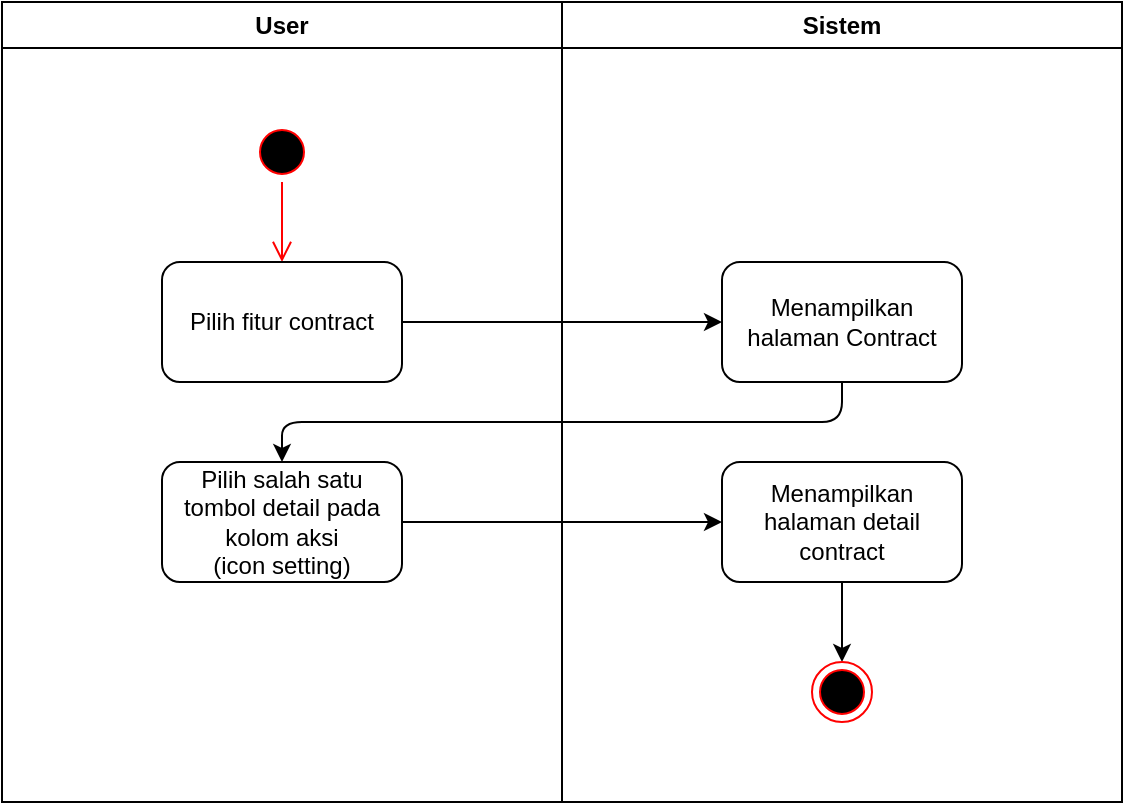 <mxfile>
    <diagram id="pvb7wy8rUkvDg56gq82c" name="Page-1">
        <mxGraphModel dx="1072" dy="347" grid="1" gridSize="10" guides="1" tooltips="1" connect="1" arrows="1" fold="1" page="1" pageScale="1" pageWidth="850" pageHeight="1100" math="0" shadow="0">
            <root>
                <mxCell id="0"/>
                <mxCell id="1" parent="0"/>
                <mxCell id="2" value="User" style="swimlane;whiteSpace=wrap;html=1;" parent="1" vertex="1">
                    <mxGeometry x="80" y="120" width="280" height="400" as="geometry"/>
                </mxCell>
                <mxCell id="3" value="" style="ellipse;html=1;shape=startState;fillColor=#000000;strokeColor=#ff0000;" parent="2" vertex="1">
                    <mxGeometry x="125" y="60" width="30" height="30" as="geometry"/>
                </mxCell>
                <mxCell id="4" value="" style="edgeStyle=orthogonalEdgeStyle;html=1;verticalAlign=bottom;endArrow=open;endSize=8;strokeColor=#ff0000;" parent="2" source="3" edge="1">
                    <mxGeometry relative="1" as="geometry">
                        <mxPoint x="140" y="130" as="targetPoint"/>
                    </mxGeometry>
                </mxCell>
                <mxCell id="5" value="Pilih fitur contract" style="rounded=1;whiteSpace=wrap;html=1;" parent="2" vertex="1">
                    <mxGeometry x="80" y="130" width="120" height="60" as="geometry"/>
                </mxCell>
                <mxCell id="6" value="&lt;span style=&quot;color: rgb(0, 0, 0);&quot;&gt;Pilih salah satu tombol detail pada kolom aksi&lt;/span&gt;&lt;div&gt;(icon setting)&lt;/div&gt;" style="rounded=1;whiteSpace=wrap;html=1;" parent="2" vertex="1">
                    <mxGeometry x="80" y="230" width="120" height="60" as="geometry"/>
                </mxCell>
                <mxCell id="8" value="Sistem" style="swimlane;whiteSpace=wrap;html=1;" parent="1" vertex="1">
                    <mxGeometry x="360" y="120" width="280" height="400" as="geometry"/>
                </mxCell>
                <mxCell id="9" value="Menampilkan halaman Contract" style="rounded=1;whiteSpace=wrap;html=1;" parent="8" vertex="1">
                    <mxGeometry x="80" y="130" width="120" height="60" as="geometry"/>
                </mxCell>
                <mxCell id="10" value="Menampilkan halaman detail contract" style="rounded=1;whiteSpace=wrap;html=1;" parent="8" vertex="1">
                    <mxGeometry x="80" y="230" width="120" height="60" as="geometry"/>
                </mxCell>
                <mxCell id="14" value="" style="edgeStyle=none;html=1;exitX=0.5;exitY=1;exitDx=0;exitDy=0;entryX=0.5;entryY=0;entryDx=0;entryDy=0;" parent="8" source="10" target="17" edge="1">
                    <mxGeometry relative="1" as="geometry">
                        <mxPoint x="139.74" y="300" as="sourcePoint"/>
                        <mxPoint x="140" y="330" as="targetPoint"/>
                    </mxGeometry>
                </mxCell>
                <mxCell id="17" value="" style="ellipse;html=1;shape=endState;fillColor=#000000;strokeColor=#ff0000;" parent="8" vertex="1">
                    <mxGeometry x="125" y="330" width="30" height="30" as="geometry"/>
                </mxCell>
                <mxCell id="18" value="" style="edgeStyle=none;html=1;" parent="1" source="5" target="9" edge="1">
                    <mxGeometry relative="1" as="geometry"/>
                </mxCell>
                <mxCell id="19" value="" style="edgeStyle=none;html=1;exitX=0.5;exitY=1;exitDx=0;exitDy=0;entryX=0.5;entryY=0;entryDx=0;entryDy=0;" parent="1" source="9" target="6" edge="1">
                    <mxGeometry relative="1" as="geometry">
                        <Array as="points">
                            <mxPoint x="500" y="330"/>
                            <mxPoint x="220" y="330"/>
                        </Array>
                    </mxGeometry>
                </mxCell>
                <mxCell id="20" value="" style="edgeStyle=none;html=1;" parent="1" source="6" target="10" edge="1">
                    <mxGeometry relative="1" as="geometry"/>
                </mxCell>
            </root>
        </mxGraphModel>
    </diagram>
</mxfile>